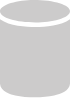 <mxfile version="14.6.13" type="device"><diagram id="JXku0xh5uqDZ3pV5EB7L" name="Seite-1"><mxGraphModel dx="1086" dy="2135" grid="1" gridSize="10" guides="1" tooltips="1" connect="1" arrows="1" fold="1" page="1" pageScale="1" pageWidth="827" pageHeight="1169" math="0" shadow="0"><root><mxCell id="0"/><mxCell id="1" parent="0"/><mxCell id="BFGuQWNhYQGWDmz2NKcx-1" value="" style="shadow=0;dashed=0;html=1;strokeColor=none;labelPosition=center;verticalLabelPosition=bottom;verticalAlign=top;outlineConnect=0;align=center;shape=mxgraph.office.databases.database;fillColor=#CCCBCB;" vertex="1" parent="1"><mxGeometry x="40" y="-1120" width="35" height="49" as="geometry"/></mxCell></root></mxGraphModel></diagram></mxfile>
